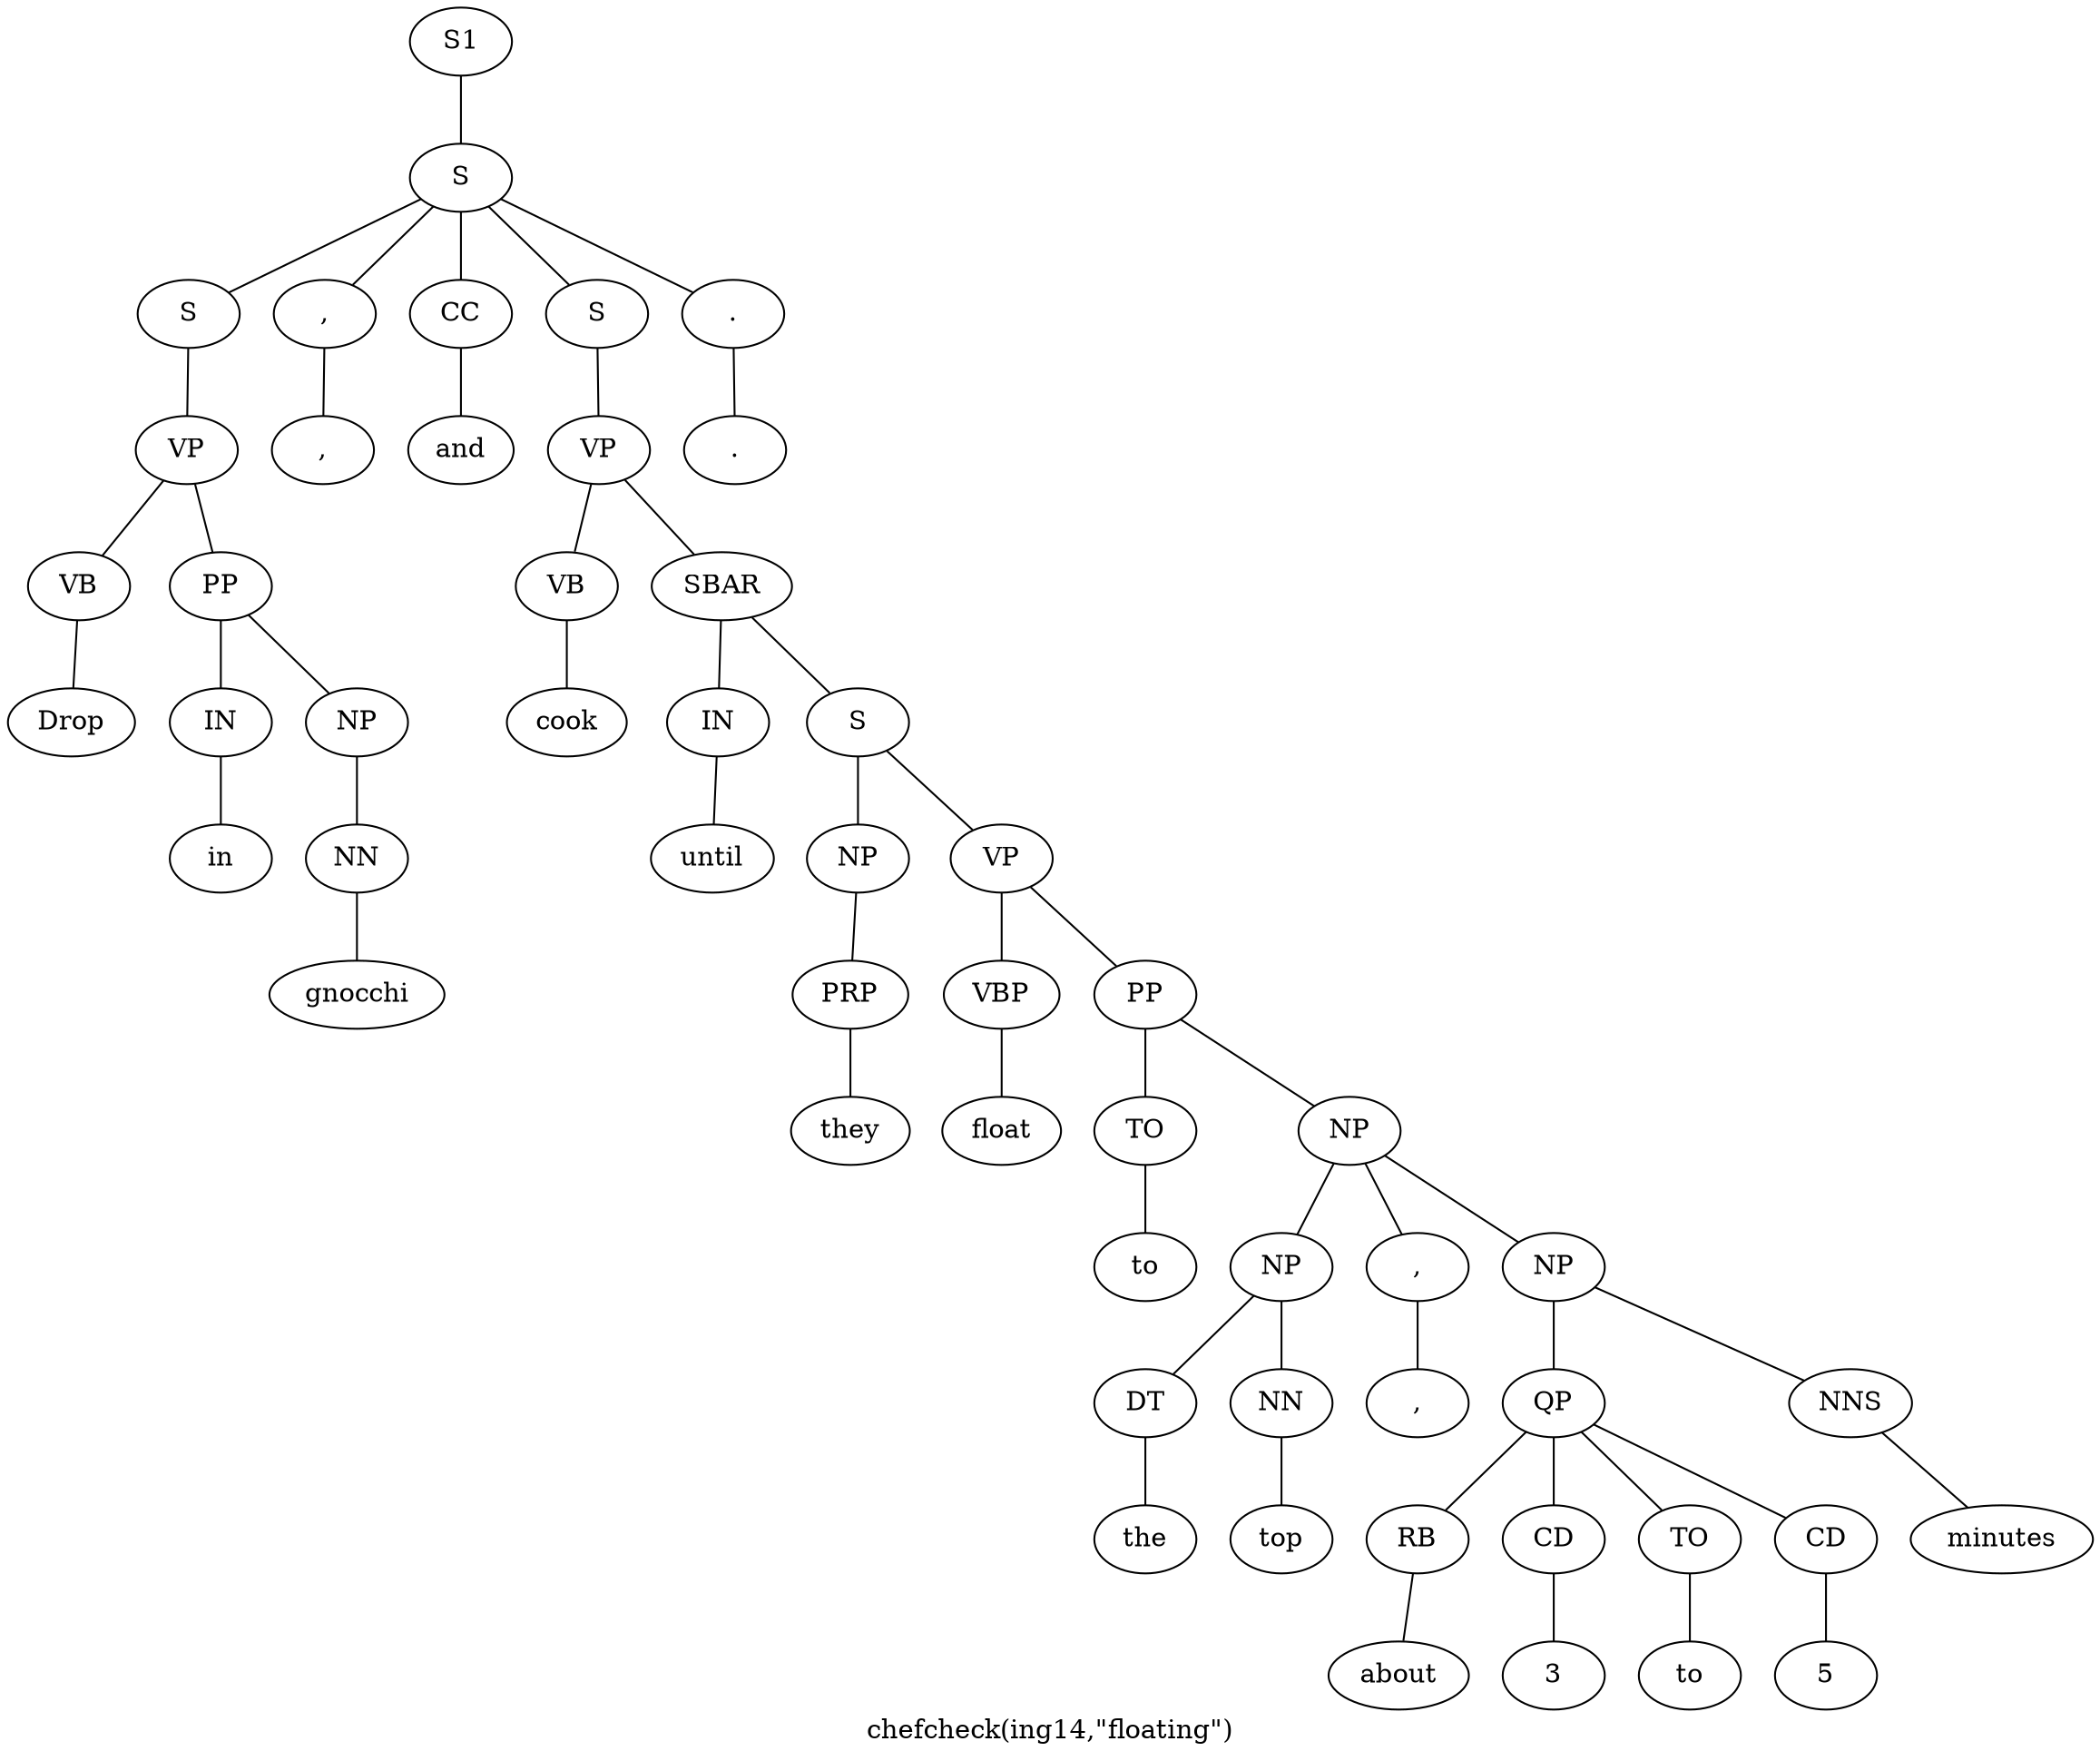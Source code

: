 graph SyntaxGraph {
	label = "chefcheck(ing14,\"floating\")";
	Node0 [label="S1"];
	Node1 [label="S"];
	Node2 [label="S"];
	Node3 [label="VP"];
	Node4 [label="VB"];
	Node5 [label="Drop"];
	Node6 [label="PP"];
	Node7 [label="IN"];
	Node8 [label="in"];
	Node9 [label="NP"];
	Node10 [label="NN"];
	Node11 [label="gnocchi"];
	Node12 [label=","];
	Node13 [label=","];
	Node14 [label="CC"];
	Node15 [label="and"];
	Node16 [label="S"];
	Node17 [label="VP"];
	Node18 [label="VB"];
	Node19 [label="cook"];
	Node20 [label="SBAR"];
	Node21 [label="IN"];
	Node22 [label="until"];
	Node23 [label="S"];
	Node24 [label="NP"];
	Node25 [label="PRP"];
	Node26 [label="they"];
	Node27 [label="VP"];
	Node28 [label="VBP"];
	Node29 [label="float"];
	Node30 [label="PP"];
	Node31 [label="TO"];
	Node32 [label="to"];
	Node33 [label="NP"];
	Node34 [label="NP"];
	Node35 [label="DT"];
	Node36 [label="the"];
	Node37 [label="NN"];
	Node38 [label="top"];
	Node39 [label=","];
	Node40 [label=","];
	Node41 [label="NP"];
	Node42 [label="QP"];
	Node43 [label="RB"];
	Node44 [label="about"];
	Node45 [label="CD"];
	Node46 [label="3"];
	Node47 [label="TO"];
	Node48 [label="to"];
	Node49 [label="CD"];
	Node50 [label="5"];
	Node51 [label="NNS"];
	Node52 [label="minutes"];
	Node53 [label="."];
	Node54 [label="."];

	Node0 -- Node1;
	Node1 -- Node2;
	Node1 -- Node12;
	Node1 -- Node14;
	Node1 -- Node16;
	Node1 -- Node53;
	Node2 -- Node3;
	Node3 -- Node4;
	Node3 -- Node6;
	Node4 -- Node5;
	Node6 -- Node7;
	Node6 -- Node9;
	Node7 -- Node8;
	Node9 -- Node10;
	Node10 -- Node11;
	Node12 -- Node13;
	Node14 -- Node15;
	Node16 -- Node17;
	Node17 -- Node18;
	Node17 -- Node20;
	Node18 -- Node19;
	Node20 -- Node21;
	Node20 -- Node23;
	Node21 -- Node22;
	Node23 -- Node24;
	Node23 -- Node27;
	Node24 -- Node25;
	Node25 -- Node26;
	Node27 -- Node28;
	Node27 -- Node30;
	Node28 -- Node29;
	Node30 -- Node31;
	Node30 -- Node33;
	Node31 -- Node32;
	Node33 -- Node34;
	Node33 -- Node39;
	Node33 -- Node41;
	Node34 -- Node35;
	Node34 -- Node37;
	Node35 -- Node36;
	Node37 -- Node38;
	Node39 -- Node40;
	Node41 -- Node42;
	Node41 -- Node51;
	Node42 -- Node43;
	Node42 -- Node45;
	Node42 -- Node47;
	Node42 -- Node49;
	Node43 -- Node44;
	Node45 -- Node46;
	Node47 -- Node48;
	Node49 -- Node50;
	Node51 -- Node52;
	Node53 -- Node54;
}